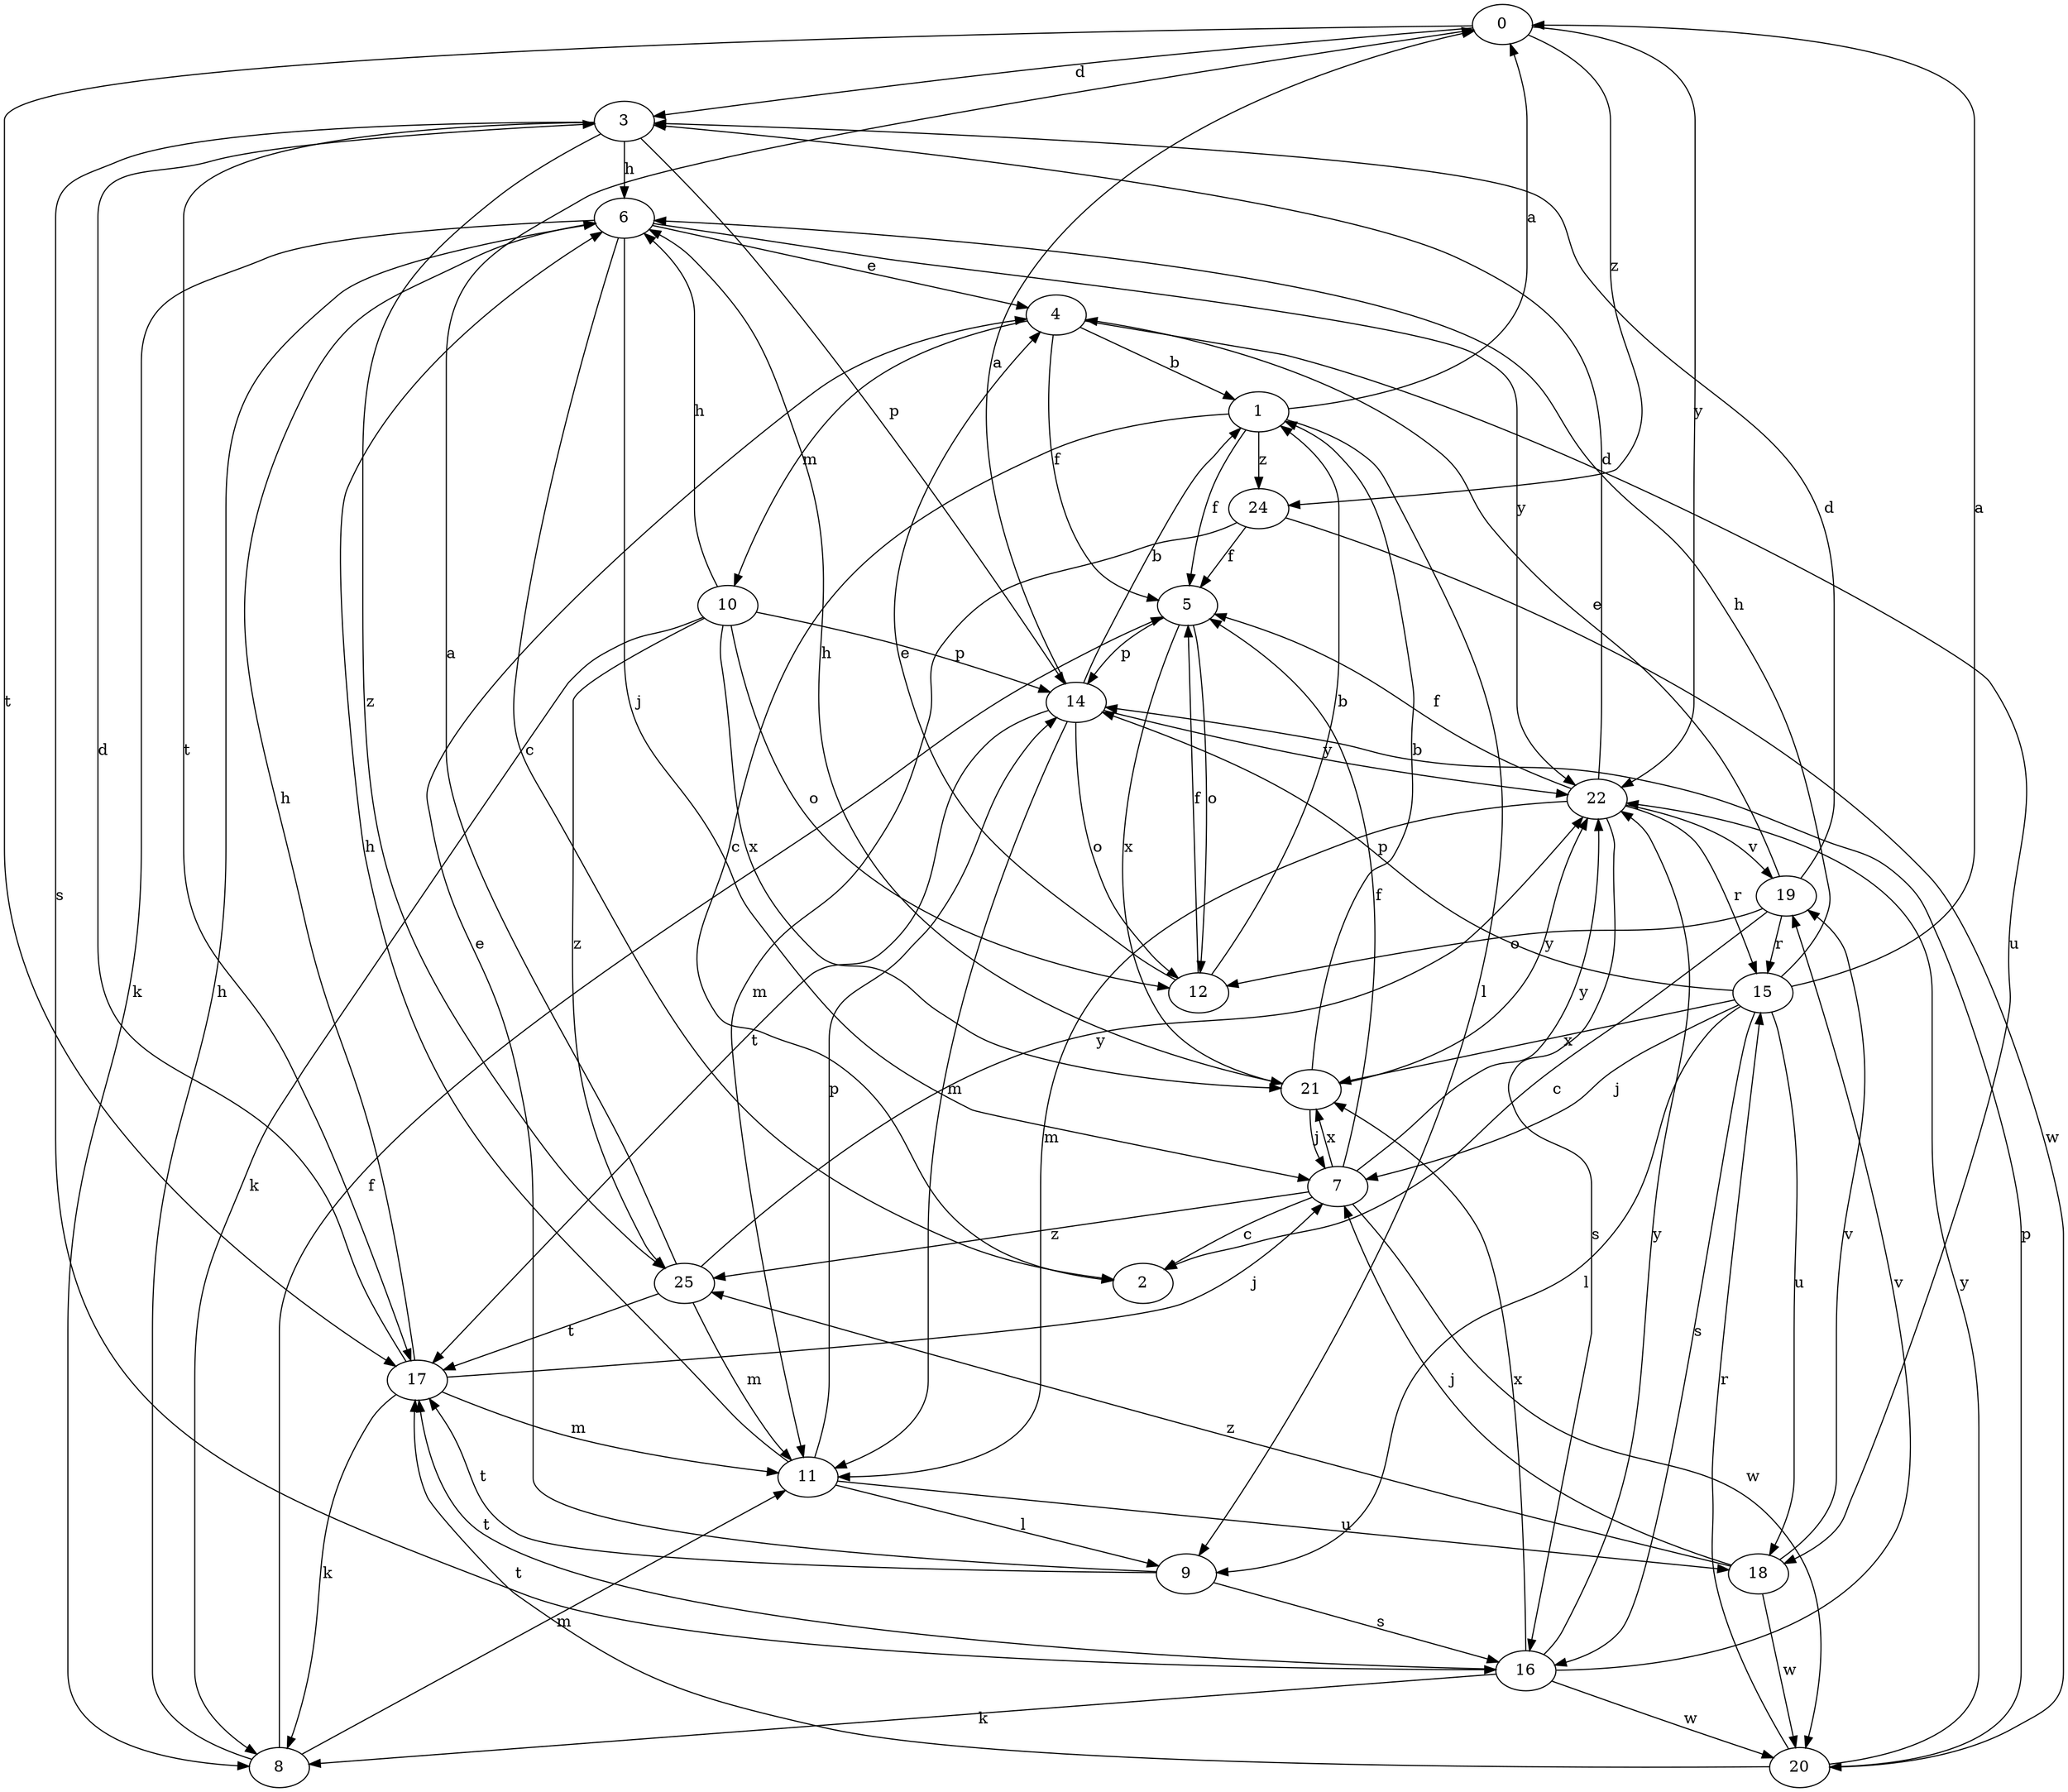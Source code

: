 strict digraph  {
0;
1;
2;
3;
4;
5;
6;
7;
8;
9;
10;
11;
12;
14;
15;
16;
17;
18;
19;
20;
21;
22;
24;
25;
0 -> 3  [label=d];
0 -> 17  [label=t];
0 -> 22  [label=y];
0 -> 24  [label=z];
1 -> 0  [label=a];
1 -> 2  [label=c];
1 -> 5  [label=f];
1 -> 9  [label=l];
1 -> 24  [label=z];
3 -> 6  [label=h];
3 -> 14  [label=p];
3 -> 16  [label=s];
3 -> 17  [label=t];
3 -> 25  [label=z];
4 -> 1  [label=b];
4 -> 5  [label=f];
4 -> 10  [label=m];
4 -> 18  [label=u];
5 -> 12  [label=o];
5 -> 14  [label=p];
5 -> 21  [label=x];
6 -> 2  [label=c];
6 -> 4  [label=e];
6 -> 7  [label=j];
6 -> 8  [label=k];
6 -> 22  [label=y];
7 -> 2  [label=c];
7 -> 5  [label=f];
7 -> 20  [label=w];
7 -> 21  [label=x];
7 -> 22  [label=y];
7 -> 25  [label=z];
8 -> 5  [label=f];
8 -> 6  [label=h];
8 -> 11  [label=m];
9 -> 4  [label=e];
9 -> 16  [label=s];
9 -> 17  [label=t];
10 -> 6  [label=h];
10 -> 8  [label=k];
10 -> 12  [label=o];
10 -> 14  [label=p];
10 -> 21  [label=x];
10 -> 25  [label=z];
11 -> 6  [label=h];
11 -> 9  [label=l];
11 -> 14  [label=p];
11 -> 18  [label=u];
12 -> 1  [label=b];
12 -> 4  [label=e];
12 -> 5  [label=f];
14 -> 0  [label=a];
14 -> 1  [label=b];
14 -> 11  [label=m];
14 -> 12  [label=o];
14 -> 17  [label=t];
14 -> 22  [label=y];
15 -> 0  [label=a];
15 -> 6  [label=h];
15 -> 7  [label=j];
15 -> 9  [label=l];
15 -> 14  [label=p];
15 -> 16  [label=s];
15 -> 18  [label=u];
15 -> 21  [label=x];
16 -> 8  [label=k];
16 -> 17  [label=t];
16 -> 19  [label=v];
16 -> 20  [label=w];
16 -> 21  [label=x];
16 -> 22  [label=y];
17 -> 3  [label=d];
17 -> 6  [label=h];
17 -> 7  [label=j];
17 -> 8  [label=k];
17 -> 11  [label=m];
18 -> 7  [label=j];
18 -> 19  [label=v];
18 -> 20  [label=w];
18 -> 25  [label=z];
19 -> 2  [label=c];
19 -> 3  [label=d];
19 -> 4  [label=e];
19 -> 12  [label=o];
19 -> 15  [label=r];
20 -> 14  [label=p];
20 -> 15  [label=r];
20 -> 17  [label=t];
20 -> 22  [label=y];
21 -> 1  [label=b];
21 -> 6  [label=h];
21 -> 7  [label=j];
21 -> 22  [label=y];
22 -> 3  [label=d];
22 -> 5  [label=f];
22 -> 11  [label=m];
22 -> 15  [label=r];
22 -> 16  [label=s];
22 -> 19  [label=v];
24 -> 5  [label=f];
24 -> 11  [label=m];
24 -> 20  [label=w];
25 -> 0  [label=a];
25 -> 11  [label=m];
25 -> 17  [label=t];
25 -> 22  [label=y];
}
